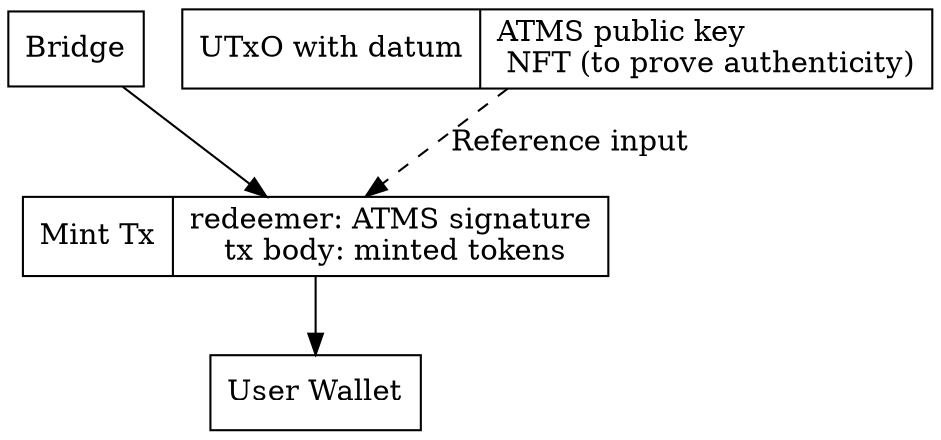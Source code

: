 strict digraph { 
  node [shape=record]

  bridge [label = "Bridge"]

  pubKey [
    headlabel = "UTxO with datum"
    label = "UTxO with datum |
      ATMS public key\l
      NFT (to prove authenticity)"
    ]

  burnTx [label = 
    "Mint Tx |
      redeemer: ATMS signature\l
      tx body: minted tokens
    "]

  wallet [label = "User Wallet"]

  bridge -> burnTx -> wallet

  pubKey -> burnTx [style = dashed, label = "Reference input"]

}
